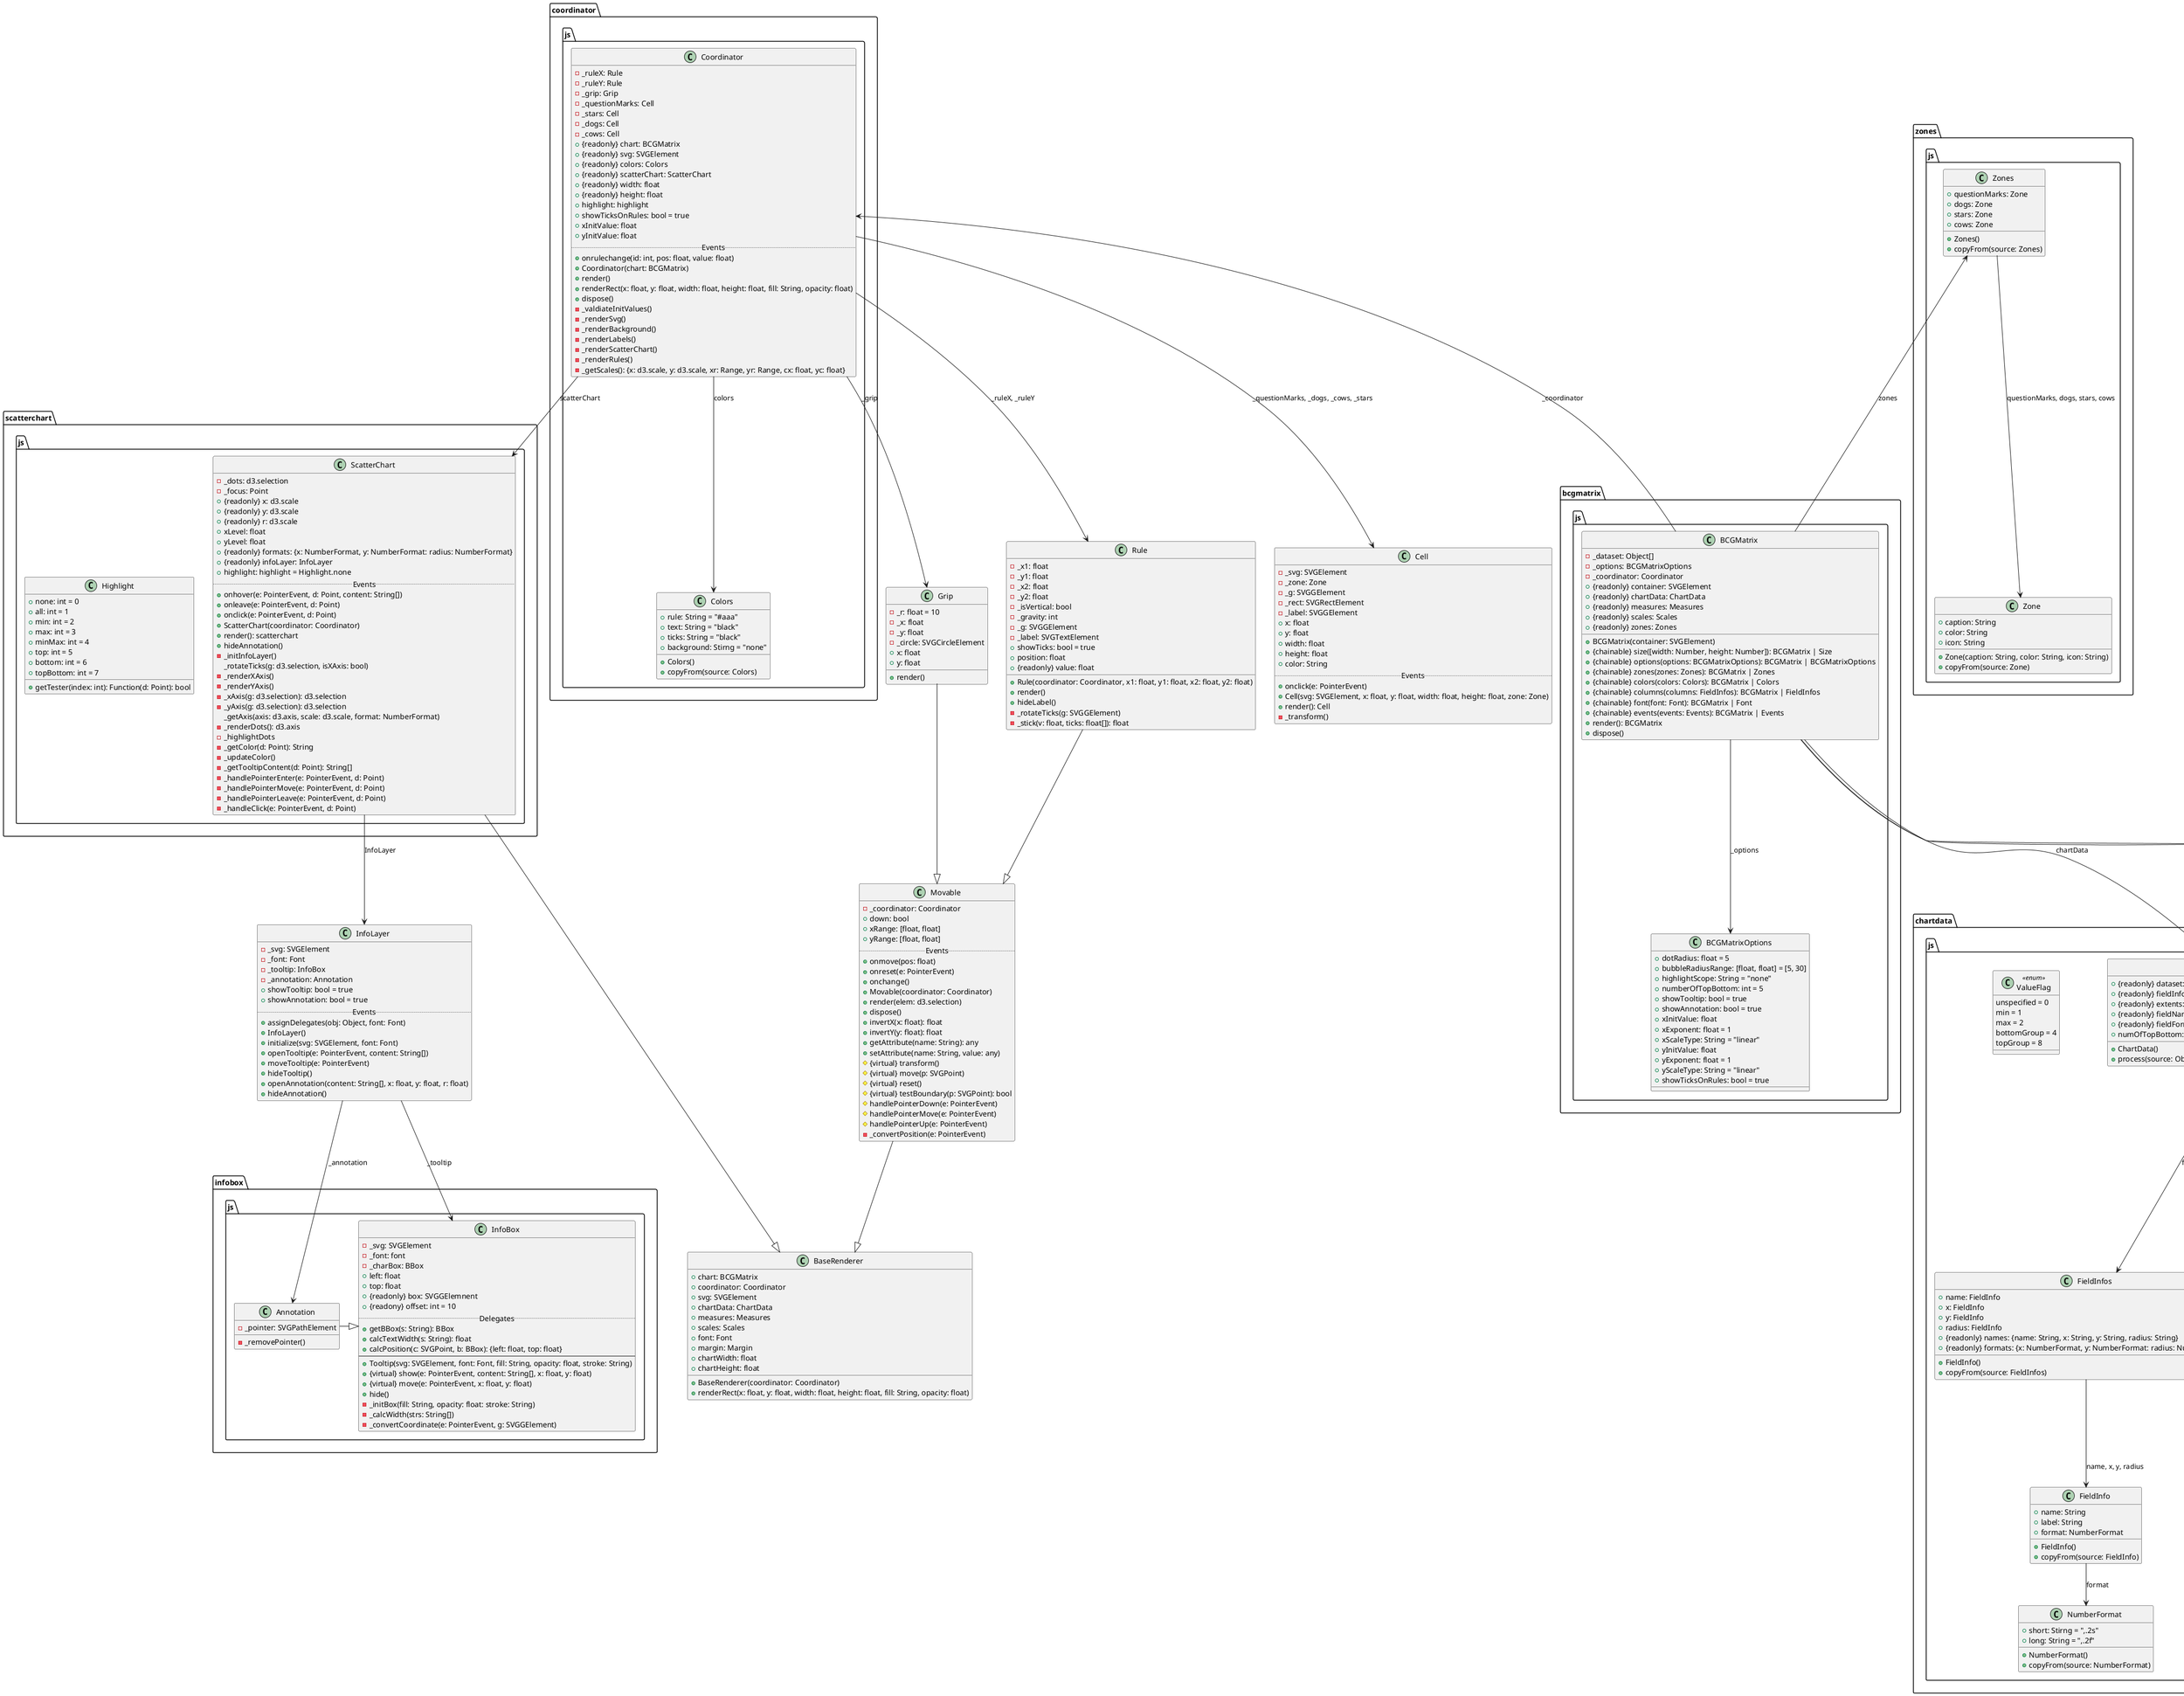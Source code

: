 @startuml

namespace bcgmatrix.js {
	class BCGMatrix {
		-_dataset: Object[]
		-_options: BCGMatrixOptions
		-_coordinator: Coordinator
		+{readonly} container: SVGElement
		+{readonly} chartData: ChartData
		+{readonly} measures: Measures
		+{readonly} scales: Scales
		+{readonly} zones: Zones
		+BCGMatrix(container: SVGElement)
		+{chainable} size([width: Number, height: Number]): BCGMatrix | Size
		+{chainable} options(options: BCGMatrixOptions): BCGMatrix | BCGMatrixOptions
		+{chainable} zones(zones: Zones): BCGMatrix | Zones
		+{chainable} colors(colors: Colors): BCGMatrix | Colors		
		+{chainable} columns(columns: FieldInfos): BCGMatrix | FieldInfos
		+{chainable} font(font: Font): BCGMatrix | Font
		+{chainable} events(events: Events): BCGMatrix | Events
		+render(): BCGMatrix
		+dispose()
	}

	BCGMatrix --> BCGMatrixOptions : _options
	class BCGMatrixOptions {
        +dotRadius: float = 5
        +bubbleRadiusRange: [float, float] = [5, 30]
        +highlightScope: String = "none"
        +numberOfTopBottom: int = 5
        +showTooltip: bool = true
        +showAnnotation: bool = true
        +xInitValue: float
        +xExponent: float = 1
        +xScaleType: String = "linear"
        +yInitValue: float
        +yExponent: float = 1
        +yScaleType: String = "linear"
        +showTicksOnRules: bool = true
	}
}

bcgmatrix.js.BCGMatrix --> chartdata.js.ChartData : chartData
bcgmatrix.js.BCGMatrix --> measures.js.Measures : measures
bcgmatrix.js.BCGMatrix --> scales.js.Scales : scales
zones.js.Zones <-- bcgmatrix.js.BCGMatrix : zones
coordinator.js.Coordinator <-- bcgmatrix.js.BCGMatrix : _coordinator
namespace chartdata.js {
	class ChartData {		
		+{readonly} dataset: Point[]
		+{readonly} fieldInfos: FieldInfos
		+{readonly} extents: Extents
		+{readonly} fieldNames: {name: String, x: String, y: String, radius: String}
		+{readonly} fieldFormats: {x: NumberFormat, y: NumberFormat: radius: NumberFormat}
		+numOfTopBottom: int = 5
		+ChartData()
		+process(source: Object[])
	}

	ChartData --> FieldInfos: fieldInfos
	ChartData --> Extents: extents
	ChartData "1" *-- "*" Point: dataset
	class FieldInfos {
		+name: FieldInfo
		+x: FieldInfo
		+y: FieldInfo
		+radius: FieldInfo
		+{readonly} names: {name: String, x: String, y: String, radius: String}
		+{readonly} formats: {x: NumberFormat, y: NumberFormat: radius: NumberFormat}
		+FieldInfo()
		+copyFrom(source: FieldInfos)
	}

	FieldInfos --> FieldInfo : name, x, y, radius
	class FieldInfo {
		+name: String
		+label: String
		+format: NumberFormat
		+FieldInfo()
		+copyFrom(source: FieldInfo)
	}

	FieldInfo --> NumberFormat : format
	class NumberFormat {
		+short: Stirng = ",.2s"
		+long: String = ",.2f"
		+NumberFormat()
		+copyFrom(source: NumberFormat)
	}

	class Point {
		+name: String
		+x: float
		+y: float
		+r: float
		+flag: ValueFlag = ValueFlag.unspecified
		+Point(name: String, x: float, y: float, r: float, flag: ValueFlag)
	}

	class Extents {
		+x: [float, float]
		+y: [float, float]
		+radius: [float, float]
	}

	class ValueFlag <<enum>> {
		unspecified = 0
		min = 1
		max = 2
		bottomGroup = 4
		topGroup = 8
	}
}

namespace measures.js {
	class Measures {
		-_chart: bcgmatrix
		+font: Font
		+width: float = 1024
		+height: float = 768
		+margin: Margin
		+{readonly} charBox: BBox
		+{readonly} tickSpace: int = 10
		+Measures(chart: BCGMatrix)
		+initialize()
		+getBBox(str: String, font: Font): BBox
		+calcStringWidth(str: String, font: Font): float
		+calcMaxWidth(array: String[], font: Font): float
		-_createMeasureText()
		-_calcMargins()
	}

	Measures --> Margin: margin
	class Margin {
		+left: float = 50
		+top: float = 20
		+right: float = 20
		+bottom: float = 20
		+Margin()
	}
}

namespace scales.js {
	class Scales {
		-_chart: bcgmatrix		
		+xScaleType: ScaleType
		+yScaleType: ScaleType
		+xExponent: float = 1
		+yExponent: float = 1
		+dotRadius: float = 5
		+bubbleRadiusRange: [float, float] = [5, 30]
		+{readonly} x: d3.scale
		+{readonly} y: d3.scale
		+{readonly} radius: d3.scaleLinear
		+{readonly} isBubble: bool
		+{readonly} xTicks: float[]
		+{readonly} yTicks: float[]
		+{readonly} xDefault: float
		+{readonly} yDefault: float
		+Scale(chart: BCGMatrix)
		+initialize()
		+_calcMidPoint(scale: d3.scale): float
	}

	Scales --> ScaleType : xScaleType, yScaleType
	class ScaleType {
		+{static} linear = 0
		+{static} log = 1
		+{static} sqrt = 2
		+{static} pow = 3
		+{static} getScale(type: int, domain: [float, float], range: [float, float], nice: bool, exponent: float)
	}
}

namespace zones.js {
	class Zones {
		+questionMarks: Zone
		+dogs: Zone
		+stars: Zone
		+cows: Zone
		+Zones()
		+copyFrom(source: Zones)
	}

	Zones --> Zone: questionMarks, dogs, stars, cows
	class Zone {
		+caption: String
		+color: String
		+icon: String
		+Zone(caption: String, color: String, icon: String)
		+copyFrom(source: Zone)
	}
}

namespace coordinator.js {
	class Coordinator {
		-_ruleX: Rule
		-_ruleY: Rule
		-_grip: Grip
		-_questionMarks: Cell
		-_stars: Cell
		-_dogs: Cell
		-_cows: Cell
		+{readonly} chart: BCGMatrix
		+{readonly} svg: SVGElement
		+{readonly} colors: Colors
		+{readonly} scatterChart: ScatterChart
		+{readonly} width: float
		+{readonly} height: float
		+highlight: highlight
		+showTicksOnRules: bool = true
		+xInitValue: float
		+yInitValue: float
		..Events..
		+onrulechange(id: int, pos: float, value: float)
		+Coordinator(chart: BCGMatrix)
		+render()
		+renderRect(x: float, y: float, width: float, height: float, fill: String, opacity: float)
		+dispose()
		-_valdiateInitValues()
		-_renderSvg()
		-_renderBackground()
		-_renderLabels()
		-_renderScatterChart()
		-_renderRules()
		-_getScales(): {x: d3.scale, y: d3.scale, xr: Range, yr: Range, cx: float, yc: float}		
	}

	Coordinator --> Colors : colors
	class Colors {
		+rule: String = "#aaa"
		+text: String = "black"
		+ticks: String = "black"
		+background: Stirng = "none"
		+Colors()
		+copyFrom(source: Colors)
	}
}

coordinator.js.Coordinator --> scatterchart.js.ScatterChart : scatterChart
coordinator.js.Coordinator --> Cell: _questionMarks, _dogs, _cows, _stars
coordinator.js.Coordinator --> Grip: _grip
coordinator.js.Coordinator --> Rule: _ruleX, _ruleY
class BaseRenderer {
	+chart: BCGMatrix
	+coordinator: Coordinator
	+svg: SVGElement
	+chartData: ChartData
	+measures: Measures
	+scales: Scales
	+font: Font
	+margin: Margin
	+chartWidth: float
	+chartHeight: float
	+BaseRenderer(coordinator: Coordinator)
	+renderRect(x: float, y: float, width: float, height: float, fill: String, opacity: float)
}

Movable --|> BaseRenderer
class Movable {
	-_coordinator: Coordinator
	+down: bool
	+xRange: [float, float]
	+yRange: [float, float]
	..Events..
	+onmove(pos: float)
	+onreset(e: PointerEvent)
	+onchange()
	+Movable(coordinator: Coordinator)
	+render(elem: d3.selection)
	+dispose()
	+invertX(x: float): float
	+invertY(y: float): float
	+getAttribute(name: String): any
	+setAttribute(name: String, value: any)
	#{virtual} transform()
	#{virtual} move(p: SVGPoint)
	#{virtual} reset()
	#{virtual} testBoundary(p: SVGPoint): bool
	#handlePointerDown(e: PointerEvent)
	#handlePointerMove(e: PointerEvent)
	#handlePointerUp(e: PointerEvent)
	-_convertPosition(e: PointerEvent)
}

Rule --|> Movable
class Rule {
	-_x1: float
	-_y1: float
	-_x2: float
	-_y2: float
	-_isVertical: bool
	-_gravity: int	
	-_g: SVGGElement
	-_label: SVGTextElement
	+showTicks: bool = true
	+position: float
	+{readonly} value: float
	+Rule(coordinator: Coordinator, x1: float, y1: float, x2: float, y2: float)
	+render()
	+hideLabel()
	-_rotateTicks(g: SVGGElement)
	-_stick(v: float, ticks: float[]): float
}

Grip --|> Movable
class Grip {
	-_r: float = 10
	-_x: float
	-_y: float
	-_circle: SVGCircleElement
	+x: float
	+y: float
	+render()
}

class Cell {
	-_svg: SVGElement
	-_zone: Zone
	-_g: SVGGElement
	-_rect: SVGRectElement
	-_label: SVGGElement
	+x: float
	+y: float
	+width: float
	+height: float
	+color: String
	..Events..
	+onclick(e: PointerEvent)
	+Cell(svg: SVGElement, x: float, y: float, width: float, height: float, zone: Zone)
	+render(): Cell
	-_transform()
}

scatterchart.js.ScatterChart --|> BaseRenderer
namespace scatterchart.js {
	class ScatterChart {
		-_dots: d3.selection
		-_focus: Point
		+{readonly} x: d3.scale
		+{readonly} y: d3.scale
		+{readonly} r: d3.scale
		+xLevel: float
		+yLevel: float
		+{readonly} formats: {x: NumberFormat, y: NumberFormat: radius: NumberFormat}
		+{readonly} infoLayer: InfoLayer
		+highlight: highlight = Highlight.none
		..Events..
		+onhover(e: PointerEvent, d: Point, content: String[])
		+onleave(e: PointerEvent, d: Point)
		+onclick(e: PointerEvent, d: Point)
		+ScatterChart(coordinator: Coordinator)
		+render(): scatterchart
		+hideAnnotation()
		-_initInfoLayer()
		_rotateTicks(g: d3.selection, isXAxis: bool)
		-_renderXAxis()
		-_renderYAxis()
		-_xAxis(g: d3.selection): d3.selection
		-_yAxis(g: d3.selection): d3.selection
		_getAxis(axis: d3.axis, scale: d3.scale, format: NumberFormat)
		-_renderDots(): d3.axis
		-_highlightDots
		-_getColor(d: Point): String
		-_updateColor()
		-_getTooltipContent(d: Point): String[]
		-_handlePointerEnter(e: PointerEvent, d: Point)
		-_handlePointerMove(e: PointerEvent, d: Point)
		-_handlePointerLeave(e: PointerEvent, d: Point)
		-_handleClick(e: PointerEvent, d: Point)			
	}
		
	class Highlight {
		+none: int = 0
		+all: int = 1
		+min: int = 2
		+max: int = 3
		+minMax: int = 4
		+top: int = 5
		+bottom: int = 6
		+topBottom: int = 7
		+getTester(index: int): Function(d: Point): bool
	}
}

scatterchart.js.ScatterChart --> InfoLayer: InfoLayer
class InfoLayer {
	-_svg: SVGElement
	-_font: Font
	-_tooltip: InfoBox
	-_annotation: Annotation
	+showTooltip: bool = true
	+showAnnotation: bool = true
	..Events..
	+assignDelegates(obj: Object, font: Font)
	+InfoLayer()
	+initialize(svg: SVGElement, font: Font)
	+openTooltip(e: PointerEvent, content: String[])
	+moveTooltip(e: PointerEvent)
	+hideTooltip()
	+openAnnotation(content: String[], x: float, y: float, r: float)
	+hideAnnotation()
}

InfoLayer --> infobox.js.InfoBox: _tooltip
InfoLayer --> infobox.js.Annotation: _annotation
namespace infobox.js {
	class InfoBox {
		-_svg: SVGElement
		-_font: font
		-_charBox: BBox	
		+left: float
		+top: float
		+{readonly} box: SVGGElemnent
		+{readony} offset: int = 10
		..Delegates..
		+getBBox(s: String): BBox
		+calcTextWidth(s: String): float
		+calcPosition(c: SVGPoint, b: BBox): {left: float, top: float}
		--
		+Tooltip(svg: SVGElement, font: Font, fill: String, opacity: float, stroke: String)
		+{virtual} show(e: PointerEvent, content: String[], x: float, y: float)
		+{virtual} move(e: PointerEvent, x: float, y: float)
		+hide()
		-_initBox(fill: String, opacity: float: stroke: String)
		-_calcWidth(strs: String[])
		-_convertCoordinate(e: PointerEvent, g: SVGGElement)
	}

	InfoBox <|- Annotation
	class Annotation {
		-_pointer: SVGPathElement
		-_removePointer()
	}
}

@enduml